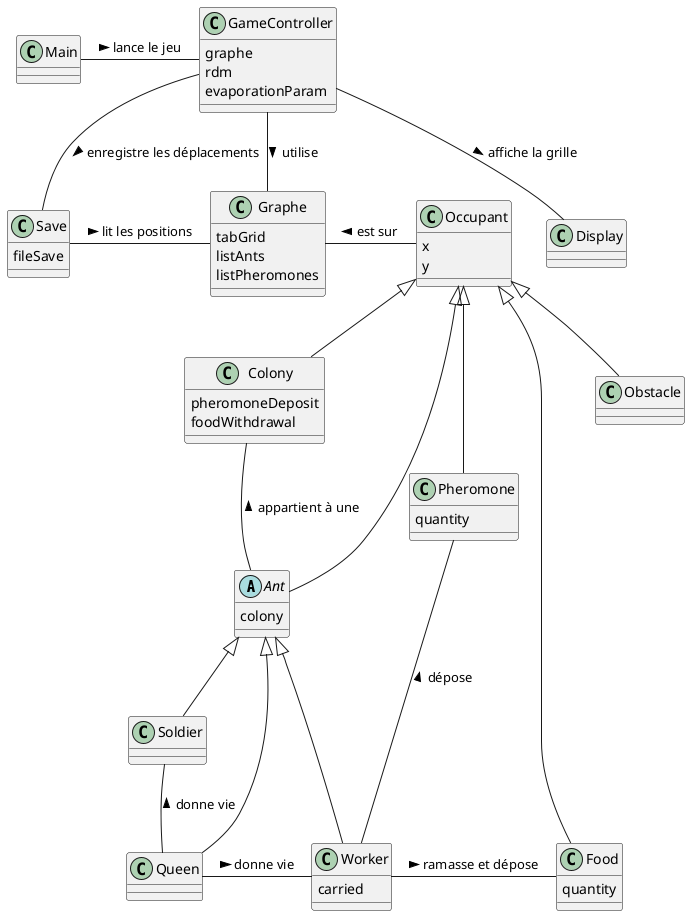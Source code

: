 @startuml
'https://plantuml.com/class-diagram

abstract class Ant extends Occupant
{
    colony
}

class Colony extends Occupant
{
    pheromoneDeposit
    foodWithdrawal
}

class Display
{

}

class Food extends Occupant
{
    quantity
}

class GameController
{
    graphe
    rdm
    evaporationParam
}

class Graphe
{
    tabGrid
    listAnts
    listPheromones
}

class Main
{
}

class Obstacle extends Occupant
{
}

class Occupant
{
    x
    y
}

class Pheromone extends Occupant
{
    quantity
}

class Queen extends Ant
{
}

class Save
{
    fileSave
}

class Soldier extends Ant
{
}

class Worker extends Ant
{
    carried
}

Main - GameController : lance le jeu >
GameController - Graphe : utilise >
Graphe - Occupant : est sur <
Ant -up- Colony : appartient à une >
Queen -up- Soldier : donne vie >
Queen - Worker : donne vie >
Worker - Food : ramasse et dépose >
Worker -up- Pheromone : dépose >
GameController -- Display : affiche la grille >
GameController -- Save : enregistre les déplacements >
Save - Graphe : lit les positions >

@enduml